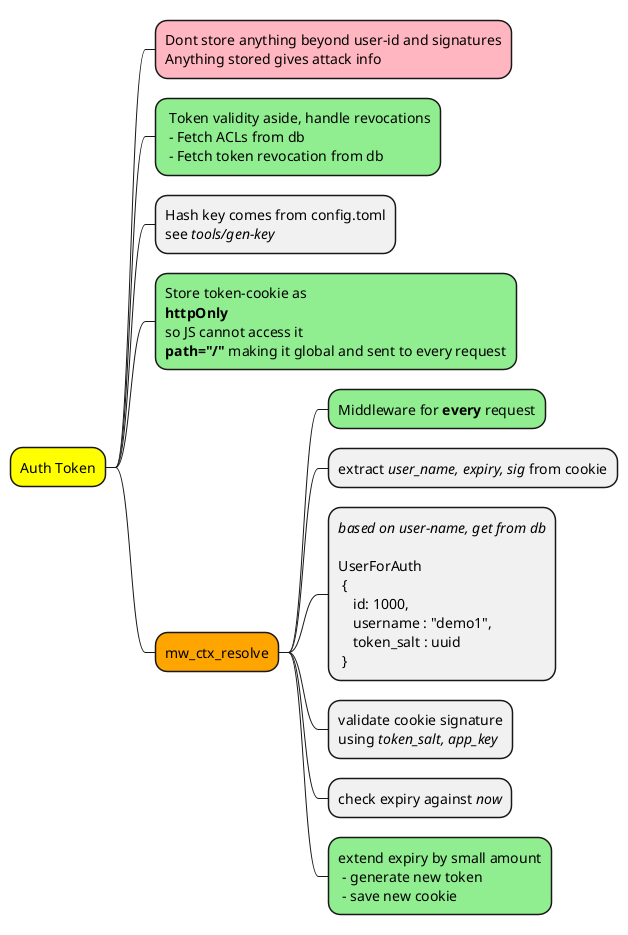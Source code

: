 ```plantuml
@startmindmap
*[#yellow] Auth Token
**[#lightpink]:Dont store anything beyond user-id and signatures
Anything stored gives attack info;

**[#lightgreen]: Token validity aside, handle revocations 
 - Fetch ACLs from db
 - Fetch token revocation from db;

**:Hash key comes from config.toml
see //tools/gen-key//;

**[#lightgreen]:Store token-cookie as
**httpOnly**
so JS cannot access it
**path="/"** making it global and sent to every request;

**[#orange] mw_ctx_resolve
***[#lightgreen] Middleware for **every** request
*** extract //user_name, expiry, sig// from cookie
***://based on user-name, get from db//

UserForAuth
 {
    id: 1000,
    username : "demo1",
    token_salt : uuid
 };

***:validate cookie signature 
using //token_salt, app_key//;

*** check expiry against //now//
***[#lightgreen]:extend expiry by small amount
 - generate new token
 - save new cookie;
@endmindmap
```